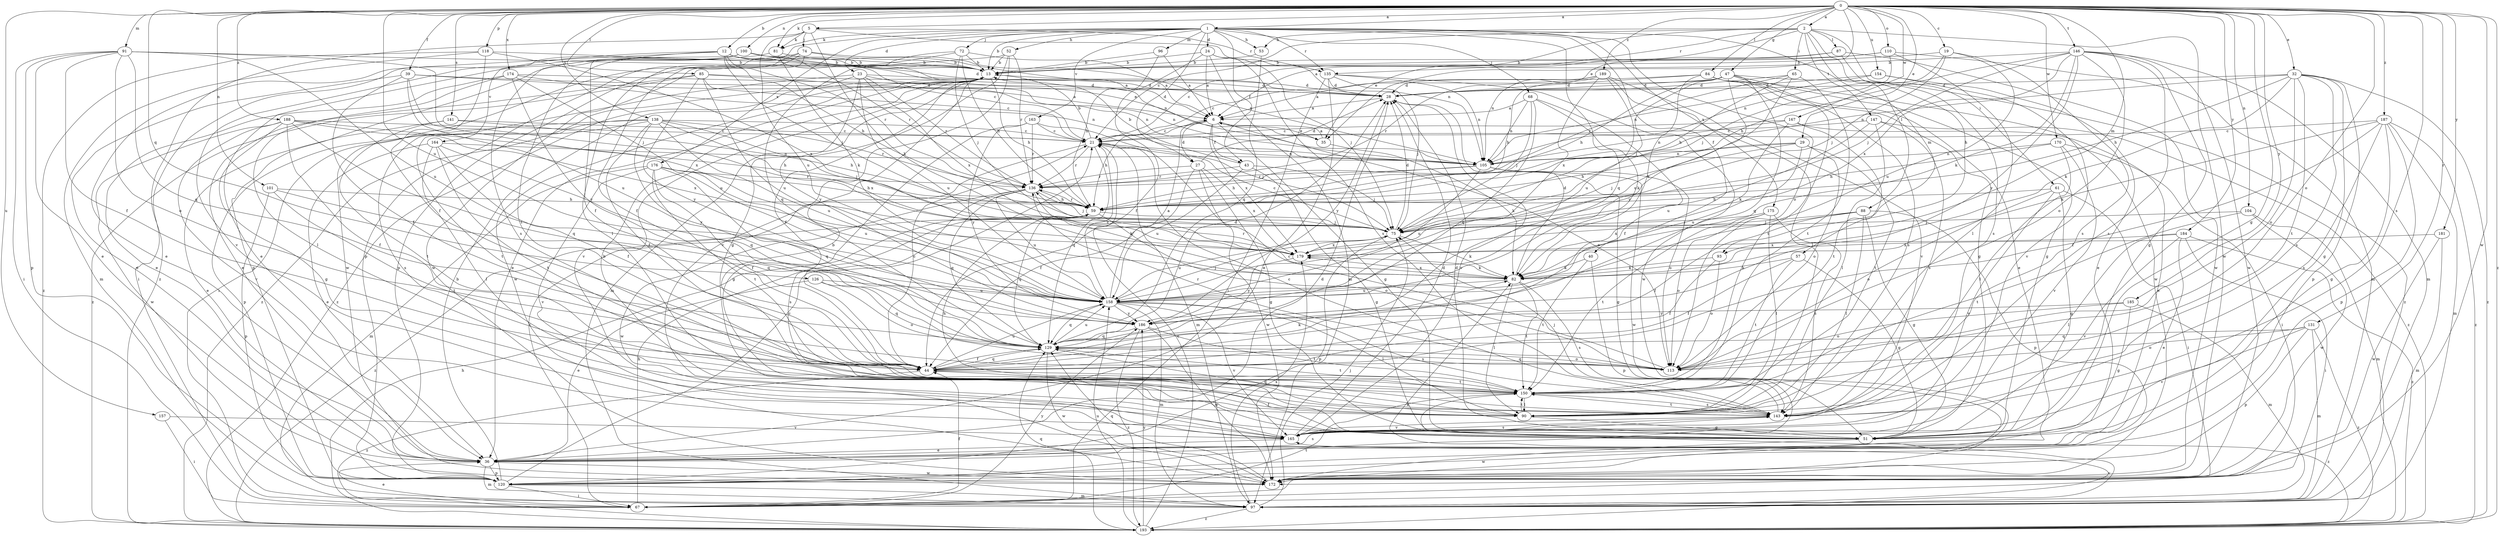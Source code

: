 strict digraph  {
0;
1;
2;
5;
6;
12;
13;
19;
21;
23;
24;
27;
28;
29;
32;
35;
36;
39;
40;
43;
44;
47;
51;
52;
53;
57;
59;
61;
65;
67;
68;
72;
74;
75;
81;
82;
84;
85;
87;
88;
90;
91;
93;
96;
97;
100;
101;
104;
105;
110;
113;
118;
120;
126;
129;
131;
135;
136;
138;
141;
143;
146;
147;
150;
154;
157;
158;
163;
164;
165;
167;
170;
172;
174;
175;
176;
179;
181;
184;
185;
186;
187;
188;
189;
193;
0 -> 1  [label=a];
0 -> 2  [label=a];
0 -> 5  [label=a];
0 -> 12  [label=b];
0 -> 19  [label=c];
0 -> 29  [label=e];
0 -> 32  [label=e];
0 -> 35  [label=e];
0 -> 39  [label=f];
0 -> 47  [label=g];
0 -> 51  [label=g];
0 -> 81  [label=k];
0 -> 84  [label=l];
0 -> 85  [label=l];
0 -> 91  [label=m];
0 -> 93  [label=m];
0 -> 100  [label=n];
0 -> 101  [label=n];
0 -> 104  [label=n];
0 -> 110  [label=o];
0 -> 113  [label=o];
0 -> 118  [label=p];
0 -> 126  [label=q];
0 -> 131  [label=r];
0 -> 138  [label=s];
0 -> 141  [label=s];
0 -> 143  [label=s];
0 -> 146  [label=t];
0 -> 154  [label=u];
0 -> 157  [label=u];
0 -> 158  [label=u];
0 -> 167  [label=w];
0 -> 170  [label=w];
0 -> 172  [label=w];
0 -> 174  [label=x];
0 -> 181  [label=y];
0 -> 184  [label=y];
0 -> 185  [label=y];
0 -> 187  [label=z];
0 -> 188  [label=z];
0 -> 189  [label=z];
0 -> 193  [label=z];
1 -> 13  [label=b];
1 -> 23  [label=d];
1 -> 24  [label=d];
1 -> 27  [label=d];
1 -> 40  [label=f];
1 -> 43  [label=f];
1 -> 52  [label=h];
1 -> 53  [label=h];
1 -> 68  [label=j];
1 -> 72  [label=j];
1 -> 81  [label=k];
1 -> 93  [label=m];
1 -> 96  [label=m];
1 -> 113  [label=o];
1 -> 120  [label=p];
1 -> 129  [label=q];
1 -> 135  [label=r];
1 -> 163  [label=v];
1 -> 175  [label=x];
1 -> 176  [label=x];
2 -> 6  [label=a];
2 -> 21  [label=c];
2 -> 35  [label=e];
2 -> 53  [label=h];
2 -> 57  [label=h];
2 -> 61  [label=i];
2 -> 65  [label=i];
2 -> 87  [label=l];
2 -> 88  [label=l];
2 -> 135  [label=r];
2 -> 147  [label=t];
2 -> 172  [label=w];
5 -> 74  [label=j];
5 -> 81  [label=k];
5 -> 82  [label=k];
5 -> 105  [label=n];
5 -> 135  [label=r];
5 -> 158  [label=u];
5 -> 193  [label=z];
6 -> 21  [label=c];
6 -> 27  [label=d];
6 -> 35  [label=e];
6 -> 43  [label=f];
6 -> 51  [label=g];
6 -> 59  [label=h];
6 -> 113  [label=o];
6 -> 179  [label=x];
12 -> 13  [label=b];
12 -> 21  [label=c];
12 -> 28  [label=d];
12 -> 35  [label=e];
12 -> 36  [label=e];
12 -> 59  [label=h];
12 -> 75  [label=j];
12 -> 136  [label=r];
12 -> 150  [label=t];
12 -> 164  [label=v];
13 -> 28  [label=d];
13 -> 36  [label=e];
13 -> 44  [label=f];
13 -> 59  [label=h];
13 -> 97  [label=m];
13 -> 165  [label=v];
13 -> 172  [label=w];
13 -> 193  [label=z];
19 -> 13  [label=b];
19 -> 75  [label=j];
19 -> 105  [label=n];
19 -> 143  [label=s];
19 -> 158  [label=u];
21 -> 13  [label=b];
21 -> 67  [label=i];
21 -> 97  [label=m];
21 -> 105  [label=n];
21 -> 129  [label=q];
21 -> 136  [label=r];
23 -> 28  [label=d];
23 -> 67  [label=i];
23 -> 105  [label=n];
23 -> 136  [label=r];
23 -> 158  [label=u];
23 -> 179  [label=x];
23 -> 186  [label=y];
23 -> 193  [label=z];
24 -> 6  [label=a];
24 -> 13  [label=b];
24 -> 44  [label=f];
24 -> 75  [label=j];
24 -> 97  [label=m];
24 -> 143  [label=s];
27 -> 28  [label=d];
27 -> 44  [label=f];
27 -> 51  [label=g];
27 -> 136  [label=r];
27 -> 172  [label=w];
27 -> 179  [label=x];
28 -> 6  [label=a];
28 -> 165  [label=v];
28 -> 186  [label=y];
29 -> 59  [label=h];
29 -> 75  [label=j];
29 -> 105  [label=n];
29 -> 113  [label=o];
29 -> 150  [label=t];
29 -> 158  [label=u];
32 -> 28  [label=d];
32 -> 51  [label=g];
32 -> 59  [label=h];
32 -> 82  [label=k];
32 -> 105  [label=n];
32 -> 113  [label=o];
32 -> 120  [label=p];
32 -> 143  [label=s];
32 -> 150  [label=t];
32 -> 193  [label=z];
35 -> 6  [label=a];
35 -> 82  [label=k];
36 -> 28  [label=d];
36 -> 97  [label=m];
36 -> 120  [label=p];
36 -> 143  [label=s];
36 -> 172  [label=w];
39 -> 6  [label=a];
39 -> 28  [label=d];
39 -> 36  [label=e];
39 -> 44  [label=f];
39 -> 158  [label=u];
39 -> 179  [label=x];
40 -> 82  [label=k];
40 -> 120  [label=p];
40 -> 150  [label=t];
43 -> 13  [label=b];
43 -> 51  [label=g];
43 -> 75  [label=j];
43 -> 136  [label=r];
43 -> 158  [label=u];
44 -> 21  [label=c];
44 -> 82  [label=k];
44 -> 129  [label=q];
44 -> 150  [label=t];
44 -> 158  [label=u];
44 -> 193  [label=z];
47 -> 21  [label=c];
47 -> 28  [label=d];
47 -> 51  [label=g];
47 -> 59  [label=h];
47 -> 75  [label=j];
47 -> 129  [label=q];
47 -> 143  [label=s];
47 -> 186  [label=y];
47 -> 193  [label=z];
51 -> 13  [label=b];
51 -> 28  [label=d];
51 -> 44  [label=f];
51 -> 172  [label=w];
52 -> 13  [label=b];
52 -> 51  [label=g];
52 -> 129  [label=q];
52 -> 136  [label=r];
52 -> 165  [label=v];
53 -> 13  [label=b];
53 -> 129  [label=q];
57 -> 44  [label=f];
57 -> 51  [label=g];
57 -> 82  [label=k];
57 -> 150  [label=t];
59 -> 75  [label=j];
59 -> 113  [label=o];
59 -> 129  [label=q];
59 -> 136  [label=r];
59 -> 193  [label=z];
61 -> 51  [label=g];
61 -> 59  [label=h];
61 -> 67  [label=i];
61 -> 113  [label=o];
61 -> 165  [label=v];
65 -> 28  [label=d];
65 -> 59  [label=h];
65 -> 136  [label=r];
65 -> 150  [label=t];
65 -> 158  [label=u];
67 -> 36  [label=e];
67 -> 44  [label=f];
67 -> 59  [label=h];
67 -> 150  [label=t];
67 -> 186  [label=y];
68 -> 6  [label=a];
68 -> 44  [label=f];
68 -> 75  [label=j];
68 -> 82  [label=k];
68 -> 105  [label=n];
68 -> 129  [label=q];
72 -> 6  [label=a];
72 -> 13  [label=b];
72 -> 59  [label=h];
72 -> 75  [label=j];
72 -> 120  [label=p];
72 -> 172  [label=w];
74 -> 13  [label=b];
74 -> 44  [label=f];
74 -> 90  [label=l];
74 -> 105  [label=n];
74 -> 120  [label=p];
74 -> 172  [label=w];
75 -> 21  [label=c];
75 -> 28  [label=d];
75 -> 82  [label=k];
75 -> 120  [label=p];
75 -> 158  [label=u];
75 -> 179  [label=x];
81 -> 13  [label=b];
81 -> 36  [label=e];
81 -> 82  [label=k];
82 -> 28  [label=d];
82 -> 90  [label=l];
82 -> 136  [label=r];
82 -> 143  [label=s];
82 -> 150  [label=t];
82 -> 158  [label=u];
82 -> 179  [label=x];
84 -> 6  [label=a];
84 -> 28  [label=d];
84 -> 36  [label=e];
84 -> 51  [label=g];
84 -> 82  [label=k];
84 -> 150  [label=t];
84 -> 172  [label=w];
85 -> 21  [label=c];
85 -> 28  [label=d];
85 -> 36  [label=e];
85 -> 105  [label=n];
85 -> 158  [label=u];
85 -> 186  [label=y];
85 -> 193  [label=z];
87 -> 13  [label=b];
87 -> 105  [label=n];
87 -> 143  [label=s];
87 -> 172  [label=w];
88 -> 44  [label=f];
88 -> 51  [label=g];
88 -> 75  [label=j];
88 -> 90  [label=l];
88 -> 120  [label=p];
88 -> 179  [label=x];
90 -> 13  [label=b];
90 -> 51  [label=g];
90 -> 59  [label=h];
90 -> 129  [label=q];
90 -> 150  [label=t];
91 -> 13  [label=b];
91 -> 36  [label=e];
91 -> 44  [label=f];
91 -> 67  [label=i];
91 -> 75  [label=j];
91 -> 113  [label=o];
91 -> 120  [label=p];
91 -> 129  [label=q];
91 -> 158  [label=u];
93 -> 44  [label=f];
93 -> 82  [label=k];
93 -> 113  [label=o];
96 -> 6  [label=a];
96 -> 13  [label=b];
96 -> 59  [label=h];
97 -> 75  [label=j];
97 -> 165  [label=v];
97 -> 179  [label=x];
97 -> 193  [label=z];
100 -> 6  [label=a];
100 -> 13  [label=b];
100 -> 44  [label=f];
100 -> 67  [label=i];
100 -> 105  [label=n];
100 -> 136  [label=r];
100 -> 143  [label=s];
100 -> 165  [label=v];
101 -> 59  [label=h];
101 -> 120  [label=p];
101 -> 129  [label=q];
101 -> 150  [label=t];
104 -> 75  [label=j];
104 -> 97  [label=m];
104 -> 150  [label=t];
104 -> 172  [label=w];
105 -> 51  [label=g];
105 -> 59  [label=h];
105 -> 113  [label=o];
105 -> 136  [label=r];
105 -> 158  [label=u];
105 -> 172  [label=w];
110 -> 13  [label=b];
110 -> 21  [label=c];
110 -> 75  [label=j];
110 -> 90  [label=l];
110 -> 97  [label=m];
113 -> 21  [label=c];
113 -> 129  [label=q];
113 -> 136  [label=r];
118 -> 13  [label=b];
118 -> 44  [label=f];
118 -> 97  [label=m];
118 -> 179  [label=x];
118 -> 193  [label=z];
120 -> 13  [label=b];
120 -> 21  [label=c];
120 -> 67  [label=i];
120 -> 97  [label=m];
126 -> 36  [label=e];
126 -> 113  [label=o];
126 -> 129  [label=q];
126 -> 158  [label=u];
129 -> 28  [label=d];
129 -> 44  [label=f];
129 -> 113  [label=o];
129 -> 150  [label=t];
129 -> 158  [label=u];
129 -> 172  [label=w];
131 -> 97  [label=m];
131 -> 113  [label=o];
131 -> 120  [label=p];
131 -> 129  [label=q];
131 -> 165  [label=v];
131 -> 193  [label=z];
135 -> 28  [label=d];
135 -> 36  [label=e];
135 -> 67  [label=i];
135 -> 75  [label=j];
135 -> 105  [label=n];
135 -> 172  [label=w];
136 -> 59  [label=h];
136 -> 75  [label=j];
136 -> 82  [label=k];
136 -> 129  [label=q];
136 -> 143  [label=s];
136 -> 158  [label=u];
136 -> 172  [label=w];
138 -> 21  [label=c];
138 -> 44  [label=f];
138 -> 75  [label=j];
138 -> 120  [label=p];
138 -> 136  [label=r];
138 -> 143  [label=s];
138 -> 150  [label=t];
138 -> 158  [label=u];
138 -> 179  [label=x];
138 -> 186  [label=y];
141 -> 21  [label=c];
141 -> 36  [label=e];
141 -> 59  [label=h];
141 -> 150  [label=t];
143 -> 21  [label=c];
143 -> 75  [label=j];
143 -> 150  [label=t];
143 -> 165  [label=v];
146 -> 13  [label=b];
146 -> 51  [label=g];
146 -> 59  [label=h];
146 -> 75  [label=j];
146 -> 82  [label=k];
146 -> 97  [label=m];
146 -> 113  [label=o];
146 -> 143  [label=s];
146 -> 172  [label=w];
146 -> 179  [label=x];
146 -> 186  [label=y];
147 -> 21  [label=c];
147 -> 90  [label=l];
147 -> 143  [label=s];
147 -> 158  [label=u];
147 -> 193  [label=z];
150 -> 90  [label=l];
150 -> 143  [label=s];
150 -> 193  [label=z];
154 -> 28  [label=d];
154 -> 36  [label=e];
154 -> 105  [label=n];
154 -> 165  [label=v];
157 -> 67  [label=i];
157 -> 165  [label=v];
158 -> 6  [label=a];
158 -> 21  [label=c];
158 -> 75  [label=j];
158 -> 90  [label=l];
158 -> 97  [label=m];
158 -> 129  [label=q];
158 -> 143  [label=s];
158 -> 165  [label=v];
158 -> 186  [label=y];
163 -> 21  [label=c];
163 -> 51  [label=g];
163 -> 75  [label=j];
163 -> 136  [label=r];
163 -> 186  [label=y];
164 -> 36  [label=e];
164 -> 44  [label=f];
164 -> 90  [label=l];
164 -> 105  [label=n];
164 -> 129  [label=q];
164 -> 150  [label=t];
165 -> 28  [label=d];
165 -> 36  [label=e];
165 -> 143  [label=s];
167 -> 21  [label=c];
167 -> 36  [label=e];
167 -> 82  [label=k];
167 -> 105  [label=n];
167 -> 150  [label=t];
170 -> 59  [label=h];
170 -> 67  [label=i];
170 -> 90  [label=l];
170 -> 105  [label=n];
170 -> 165  [label=v];
172 -> 129  [label=q];
174 -> 28  [label=d];
174 -> 36  [label=e];
174 -> 90  [label=l];
174 -> 105  [label=n];
174 -> 158  [label=u];
174 -> 186  [label=y];
175 -> 75  [label=j];
175 -> 90  [label=l];
175 -> 113  [label=o];
175 -> 143  [label=s];
175 -> 150  [label=t];
176 -> 44  [label=f];
176 -> 59  [label=h];
176 -> 97  [label=m];
176 -> 129  [label=q];
176 -> 136  [label=r];
176 -> 150  [label=t];
176 -> 158  [label=u];
176 -> 165  [label=v];
179 -> 82  [label=k];
179 -> 186  [label=y];
181 -> 97  [label=m];
181 -> 172  [label=w];
181 -> 179  [label=x];
184 -> 36  [label=e];
184 -> 67  [label=i];
184 -> 90  [label=l];
184 -> 165  [label=v];
184 -> 179  [label=x];
184 -> 193  [label=z];
185 -> 51  [label=g];
185 -> 97  [label=m];
185 -> 113  [label=o];
185 -> 186  [label=y];
186 -> 129  [label=q];
186 -> 150  [label=t];
186 -> 172  [label=w];
186 -> 193  [label=z];
187 -> 21  [label=c];
187 -> 44  [label=f];
187 -> 51  [label=g];
187 -> 82  [label=k];
187 -> 97  [label=m];
187 -> 120  [label=p];
187 -> 143  [label=s];
187 -> 193  [label=z];
188 -> 21  [label=c];
188 -> 44  [label=f];
188 -> 51  [label=g];
188 -> 59  [label=h];
188 -> 129  [label=q];
188 -> 165  [label=v];
188 -> 172  [label=w];
188 -> 179  [label=x];
189 -> 28  [label=d];
189 -> 59  [label=h];
189 -> 90  [label=l];
189 -> 136  [label=r];
189 -> 158  [label=u];
189 -> 165  [label=v];
189 -> 179  [label=x];
193 -> 21  [label=c];
193 -> 59  [label=h];
193 -> 82  [label=k];
193 -> 129  [label=q];
193 -> 158  [label=u];
193 -> 186  [label=y];
}
